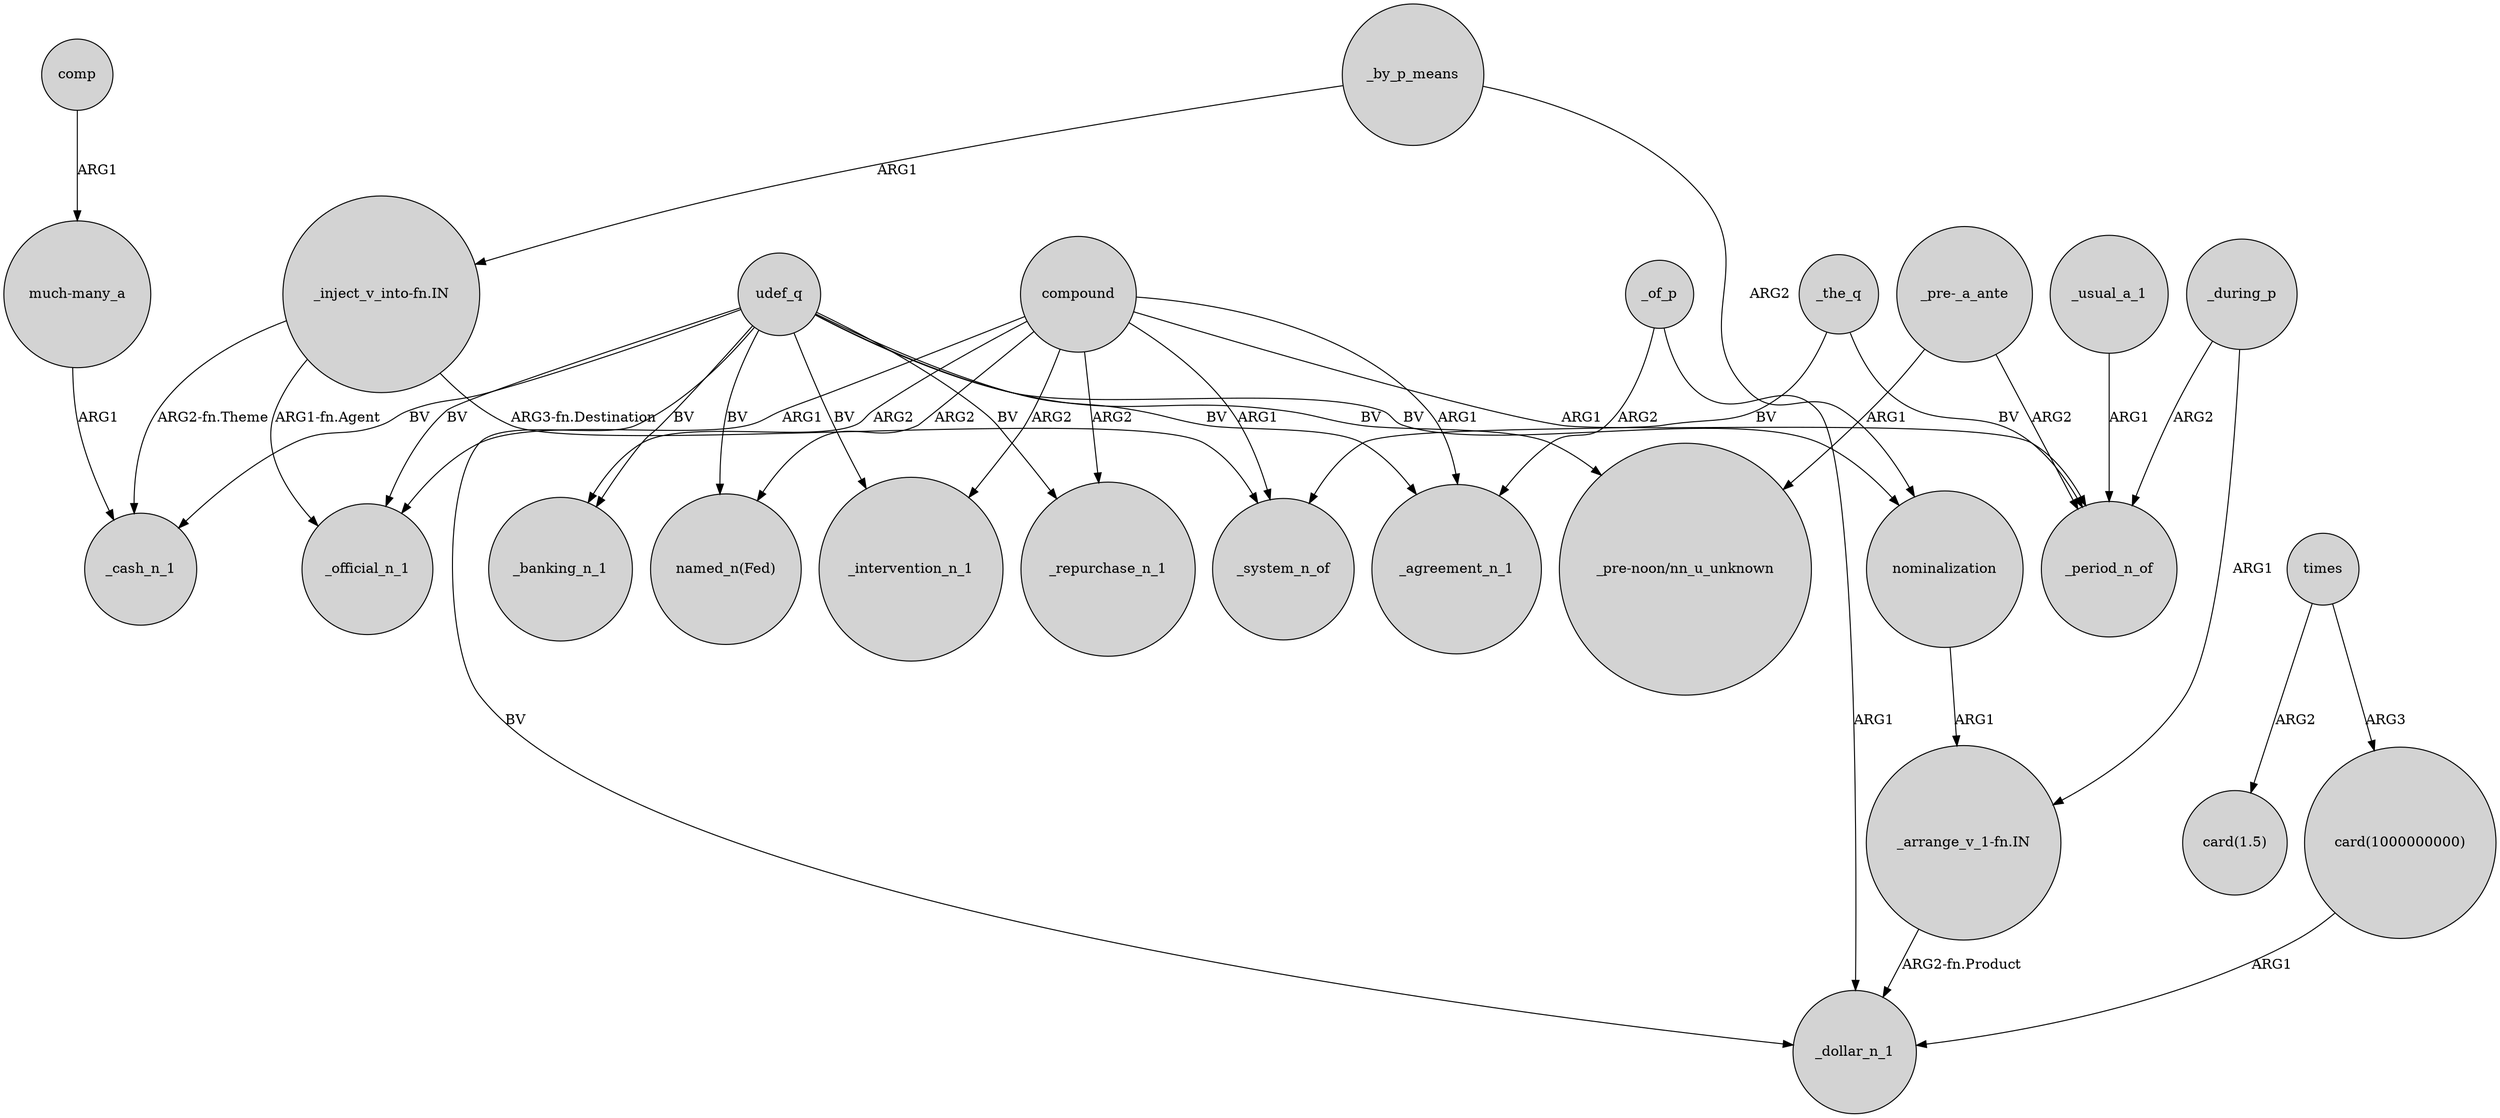 digraph {
	node [shape=circle style=filled]
	"much-many_a" -> _cash_n_1 [label=ARG1]
	nominalization -> "_arrange_v_1-fn.IN" [label=ARG1]
	"_arrange_v_1-fn.IN" -> _dollar_n_1 [label="ARG2-fn.Product"]
	_of_p -> _agreement_n_1 [label=ARG2]
	_during_p -> "_arrange_v_1-fn.IN" [label=ARG1]
	udef_q -> _intervention_n_1 [label=BV]
	_by_p_means -> nominalization [label=ARG2]
	"_inject_v_into-fn.IN" -> _system_n_of [label="ARG3-fn.Destination"]
	compound -> _system_n_of [label=ARG1]
	times -> "card(1.5)" [label=ARG2]
	udef_q -> _cash_n_1 [label=BV]
	_of_p -> _dollar_n_1 [label=ARG1]
	compound -> "named_n(Fed)" [label=ARG2]
	compound -> _banking_n_1 [label=ARG2]
	udef_q -> _repurchase_n_1 [label=BV]
	_by_p_means -> "_inject_v_into-fn.IN" [label=ARG1]
	udef_q -> "_pre-noon/nn_u_unknown" [label=BV]
	times -> "card(1000000000)" [label=ARG3]
	"_pre-_a_ante" -> _period_n_of [label=ARG2]
	compound -> _intervention_n_1 [label=ARG2]
	udef_q -> _agreement_n_1 [label=BV]
	_the_q -> _period_n_of [label=BV]
	_usual_a_1 -> _period_n_of [label=ARG1]
	comp -> "much-many_a" [label=ARG1]
	udef_q -> _official_n_1 [label=BV]
	compound -> _period_n_of [label=ARG1]
	"_inject_v_into-fn.IN" -> _official_n_1 [label="ARG1-fn.Agent"]
	"_inject_v_into-fn.IN" -> _cash_n_1 [label="ARG2-fn.Theme"]
	_during_p -> _period_n_of [label=ARG2]
	compound -> _agreement_n_1 [label=ARG1]
	udef_q -> "named_n(Fed)" [label=BV]
	udef_q -> nominalization [label=BV]
	"_pre-_a_ante" -> "_pre-noon/nn_u_unknown" [label=ARG1]
	compound -> _official_n_1 [label=ARG1]
	compound -> _repurchase_n_1 [label=ARG2]
	_the_q -> _system_n_of [label=BV]
	"card(1000000000)" -> _dollar_n_1 [label=ARG1]
	udef_q -> _banking_n_1 [label=BV]
	udef_q -> _dollar_n_1 [label=BV]
}
